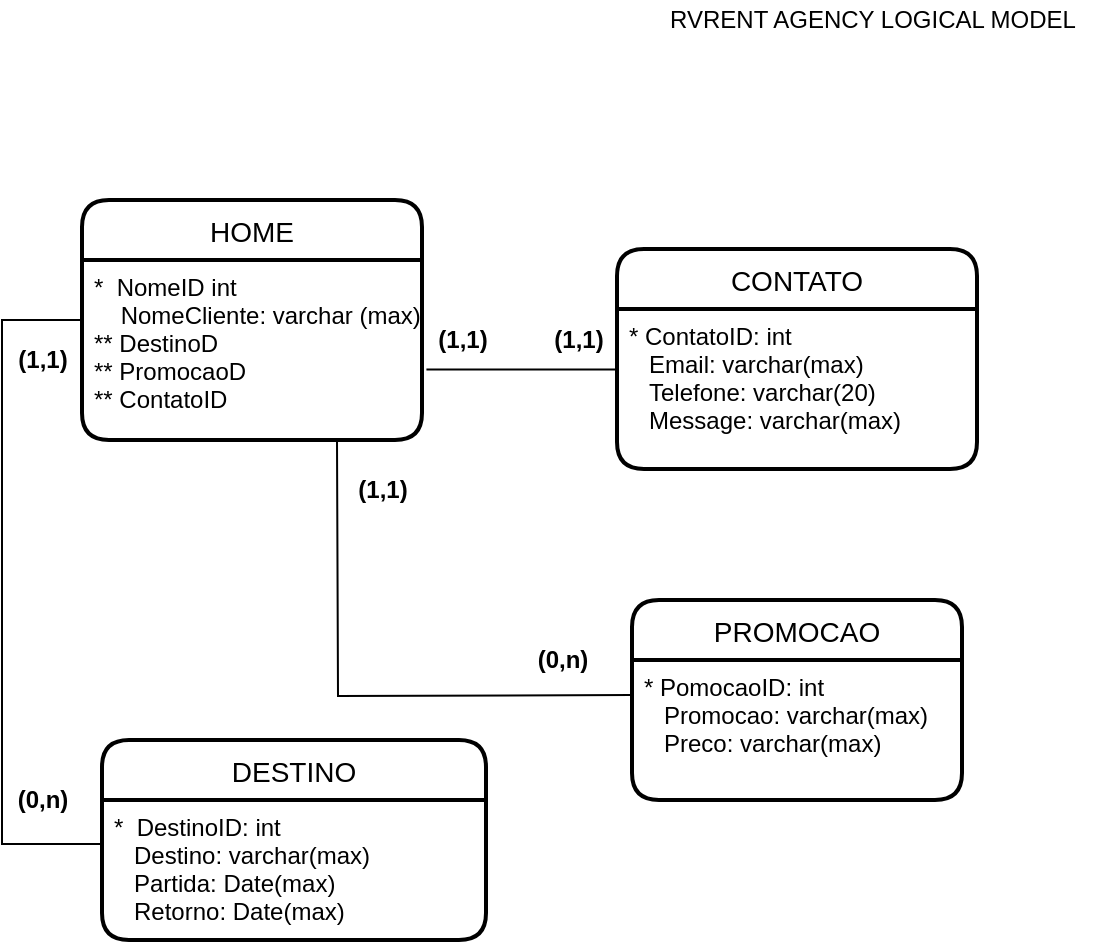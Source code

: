 <mxfile version="16.4.0" type="device"><diagram id="i_Hh_Xmbew06nkTCGs53" name="Página-1"><mxGraphModel dx="1465" dy="1663" grid="1" gridSize="10" guides="1" tooltips="1" connect="1" arrows="1" fold="1" page="1" pageScale="1" pageWidth="827" pageHeight="1169" math="0" shadow="0"><root><mxCell id="0"/><mxCell id="1" parent="0"/><mxCell id="ZBZqk4INXXwtM-UM5Ec7-1" value="PROMOCAO" style="swimlane;childLayout=stackLayout;horizontal=1;startSize=30;horizontalStack=0;rounded=1;fontSize=14;fontStyle=0;strokeWidth=2;resizeParent=0;resizeLast=1;shadow=0;dashed=0;align=center;" parent="1" vertex="1"><mxGeometry x="315" y="160" width="165" height="100" as="geometry"/></mxCell><mxCell id="ZBZqk4INXXwtM-UM5Ec7-2" value="* PomocaoID: int&#10;   Promocao: varchar(max)&#10;   Preco: varchar(max)" style="align=left;strokeColor=none;fillColor=none;spacingLeft=4;fontSize=12;verticalAlign=top;resizable=0;rotatable=0;part=1;" parent="ZBZqk4INXXwtM-UM5Ec7-1" vertex="1"><mxGeometry y="30" width="165" height="70" as="geometry"/></mxCell><mxCell id="ZBZqk4INXXwtM-UM5Ec7-3" value="HOME" style="swimlane;childLayout=stackLayout;horizontal=1;startSize=30;horizontalStack=0;rounded=1;fontSize=14;fontStyle=0;strokeWidth=2;resizeParent=0;resizeLast=1;shadow=0;dashed=0;align=center;" parent="1" vertex="1"><mxGeometry x="40" y="-40" width="170" height="120" as="geometry"/></mxCell><mxCell id="ZBZqk4INXXwtM-UM5Ec7-4" value="*  NomeID int&#10;    NomeCliente: varchar (max)&#10;** DestinoD&#10;** PromocaoD&#10;** ContatoID&#10;" style="align=left;strokeColor=none;fillColor=none;spacingLeft=4;fontSize=12;verticalAlign=top;resizable=0;rotatable=0;part=1;" parent="ZBZqk4INXXwtM-UM5Ec7-3" vertex="1"><mxGeometry y="30" width="170" height="90" as="geometry"/></mxCell><mxCell id="ZBZqk4INXXwtM-UM5Ec7-5" value="DESTINO" style="swimlane;childLayout=stackLayout;horizontal=1;startSize=30;horizontalStack=0;rounded=1;fontSize=14;fontStyle=0;strokeWidth=2;resizeParent=0;resizeLast=1;shadow=0;dashed=0;align=center;" parent="1" vertex="1"><mxGeometry x="50" y="230" width="192" height="100" as="geometry"/></mxCell><mxCell id="ZBZqk4INXXwtM-UM5Ec7-6" value="*  DestinoID: int&#10;   Destino: varchar(max)&#10;   Partida: Date(max)&#10;   Retorno: Date(max)" style="align=left;strokeColor=none;fillColor=none;spacingLeft=4;fontSize=12;verticalAlign=top;resizable=0;rotatable=0;part=1;" parent="ZBZqk4INXXwtM-UM5Ec7-5" vertex="1"><mxGeometry y="30" width="192" height="70" as="geometry"/></mxCell><mxCell id="ZBZqk4INXXwtM-UM5Ec7-7" value="CONTATO" style="swimlane;childLayout=stackLayout;horizontal=1;startSize=30;horizontalStack=0;rounded=1;fontSize=14;fontStyle=0;strokeWidth=2;resizeParent=0;resizeLast=1;shadow=0;dashed=0;align=center;" parent="1" vertex="1"><mxGeometry x="307.5" y="-15.5" width="180" height="110" as="geometry"/></mxCell><mxCell id="ZBZqk4INXXwtM-UM5Ec7-8" value="* ContatoID: int&#10;   Email: varchar(max)&#10;   Telefone: varchar(20)&#10;   Message: varchar(max)" style="align=left;strokeColor=none;fillColor=none;spacingLeft=4;fontSize=12;verticalAlign=top;resizable=0;rotatable=0;part=1;" parent="ZBZqk4INXXwtM-UM5Ec7-7" vertex="1"><mxGeometry y="30" width="180" height="80" as="geometry"/></mxCell><mxCell id="ZBZqk4INXXwtM-UM5Ec7-9" style="edgeStyle=orthogonalEdgeStyle;rounded=0;orthogonalLoop=1;jettySize=auto;html=1;exitX=0.5;exitY=1;exitDx=0;exitDy=0;" parent="ZBZqk4INXXwtM-UM5Ec7-7" source="ZBZqk4INXXwtM-UM5Ec7-8" target="ZBZqk4INXXwtM-UM5Ec7-8" edge="1"><mxGeometry relative="1" as="geometry"/></mxCell><mxCell id="ZBZqk4INXXwtM-UM5Ec7-10" value="RVRENT AGENCY LOGICAL MODEL" style="text;html=1;align=center;verticalAlign=middle;resizable=0;points=[];autosize=1;strokeColor=none;fillColor=none;" parent="1" vertex="1"><mxGeometry x="325" y="-140" width="220" height="20" as="geometry"/></mxCell><mxCell id="ZBZqk4INXXwtM-UM5Ec7-11" value="" style="endArrow=none;html=1;rounded=0;exitX=0;exitY=0.5;exitDx=0;exitDy=0;entryX=0;entryY=0.315;entryDx=0;entryDy=0;entryPerimeter=0;" parent="1" source="ZBZqk4INXXwtM-UM5Ec7-3" target="ZBZqk4INXXwtM-UM5Ec7-6" edge="1"><mxGeometry relative="1" as="geometry"><mxPoint x="101" y="100" as="sourcePoint"/><mxPoint x="101" y="255" as="targetPoint"/><Array as="points"><mxPoint y="20"/><mxPoint y="282"/></Array></mxGeometry></mxCell><mxCell id="ZBZqk4INXXwtM-UM5Ec7-12" value="" style="endArrow=none;html=1;rounded=0;entryX=0;entryY=0.378;entryDx=0;entryDy=0;entryPerimeter=0;exitX=1.013;exitY=0.609;exitDx=0;exitDy=0;exitPerimeter=0;" parent="1" source="ZBZqk4INXXwtM-UM5Ec7-4" target="ZBZqk4INXXwtM-UM5Ec7-8" edge="1"><mxGeometry relative="1" as="geometry"><mxPoint x="220" y="30" as="sourcePoint"/><mxPoint x="461" y="30" as="targetPoint"/><Array as="points"/></mxGeometry></mxCell><mxCell id="ZBZqk4INXXwtM-UM5Ec7-13" value="&lt;b&gt;(1,1)&lt;/b&gt;" style="text;html=1;align=center;verticalAlign=middle;resizable=0;points=[];autosize=1;strokeColor=none;fillColor=none;strokeWidth=3;" parent="1" vertex="1"><mxGeometry y="30" width="40" height="20" as="geometry"/></mxCell><mxCell id="ZBZqk4INXXwtM-UM5Ec7-14" value="&lt;b&gt;(0,n)&lt;/b&gt;" style="text;html=1;align=center;verticalAlign=middle;resizable=0;points=[];autosize=1;strokeColor=none;fillColor=none;" parent="1" vertex="1"><mxGeometry y="250" width="40" height="20" as="geometry"/></mxCell><mxCell id="ZBZqk4INXXwtM-UM5Ec7-15" value="&lt;b&gt;(0,n)&lt;/b&gt;" style="text;html=1;align=center;verticalAlign=middle;resizable=0;points=[];autosize=1;strokeColor=none;fillColor=none;" parent="1" vertex="1"><mxGeometry x="260" y="180" width="40" height="20" as="geometry"/></mxCell><mxCell id="ZBZqk4INXXwtM-UM5Ec7-16" value="" style="endArrow=none;html=1;rounded=0;exitX=0.75;exitY=1;exitDx=0;exitDy=0;entryX=0;entryY=0.25;entryDx=0;entryDy=0;" parent="1" source="ZBZqk4INXXwtM-UM5Ec7-4" target="ZBZqk4INXXwtM-UM5Ec7-2" edge="1"><mxGeometry relative="1" as="geometry"><mxPoint x="190" y="35" as="sourcePoint"/><mxPoint x="489" y="31.58" as="targetPoint"/><Array as="points"><mxPoint x="168" y="208"/></Array></mxGeometry></mxCell><mxCell id="ZBZqk4INXXwtM-UM5Ec7-17" value="&lt;b&gt;(1,1)&lt;/b&gt;" style="text;html=1;align=center;verticalAlign=middle;resizable=0;points=[];autosize=1;strokeColor=none;fillColor=none;strokeWidth=3;" parent="1" vertex="1"><mxGeometry x="170" y="94.5" width="40" height="20" as="geometry"/></mxCell><mxCell id="ZBZqk4INXXwtM-UM5Ec7-18" value="&lt;b&gt;(1,1)&lt;/b&gt;" style="text;html=1;align=center;verticalAlign=middle;resizable=0;points=[];autosize=1;strokeColor=none;fillColor=none;strokeWidth=3;" parent="1" vertex="1"><mxGeometry x="210" y="20" width="40" height="20" as="geometry"/></mxCell><mxCell id="ZBZqk4INXXwtM-UM5Ec7-19" value="&lt;b&gt;(1,1)&lt;/b&gt;" style="text;html=1;align=center;verticalAlign=middle;resizable=0;points=[];autosize=1;strokeColor=none;fillColor=none;strokeWidth=3;" parent="1" vertex="1"><mxGeometry x="267.5" y="20" width="40" height="20" as="geometry"/></mxCell></root></mxGraphModel></diagram></mxfile>